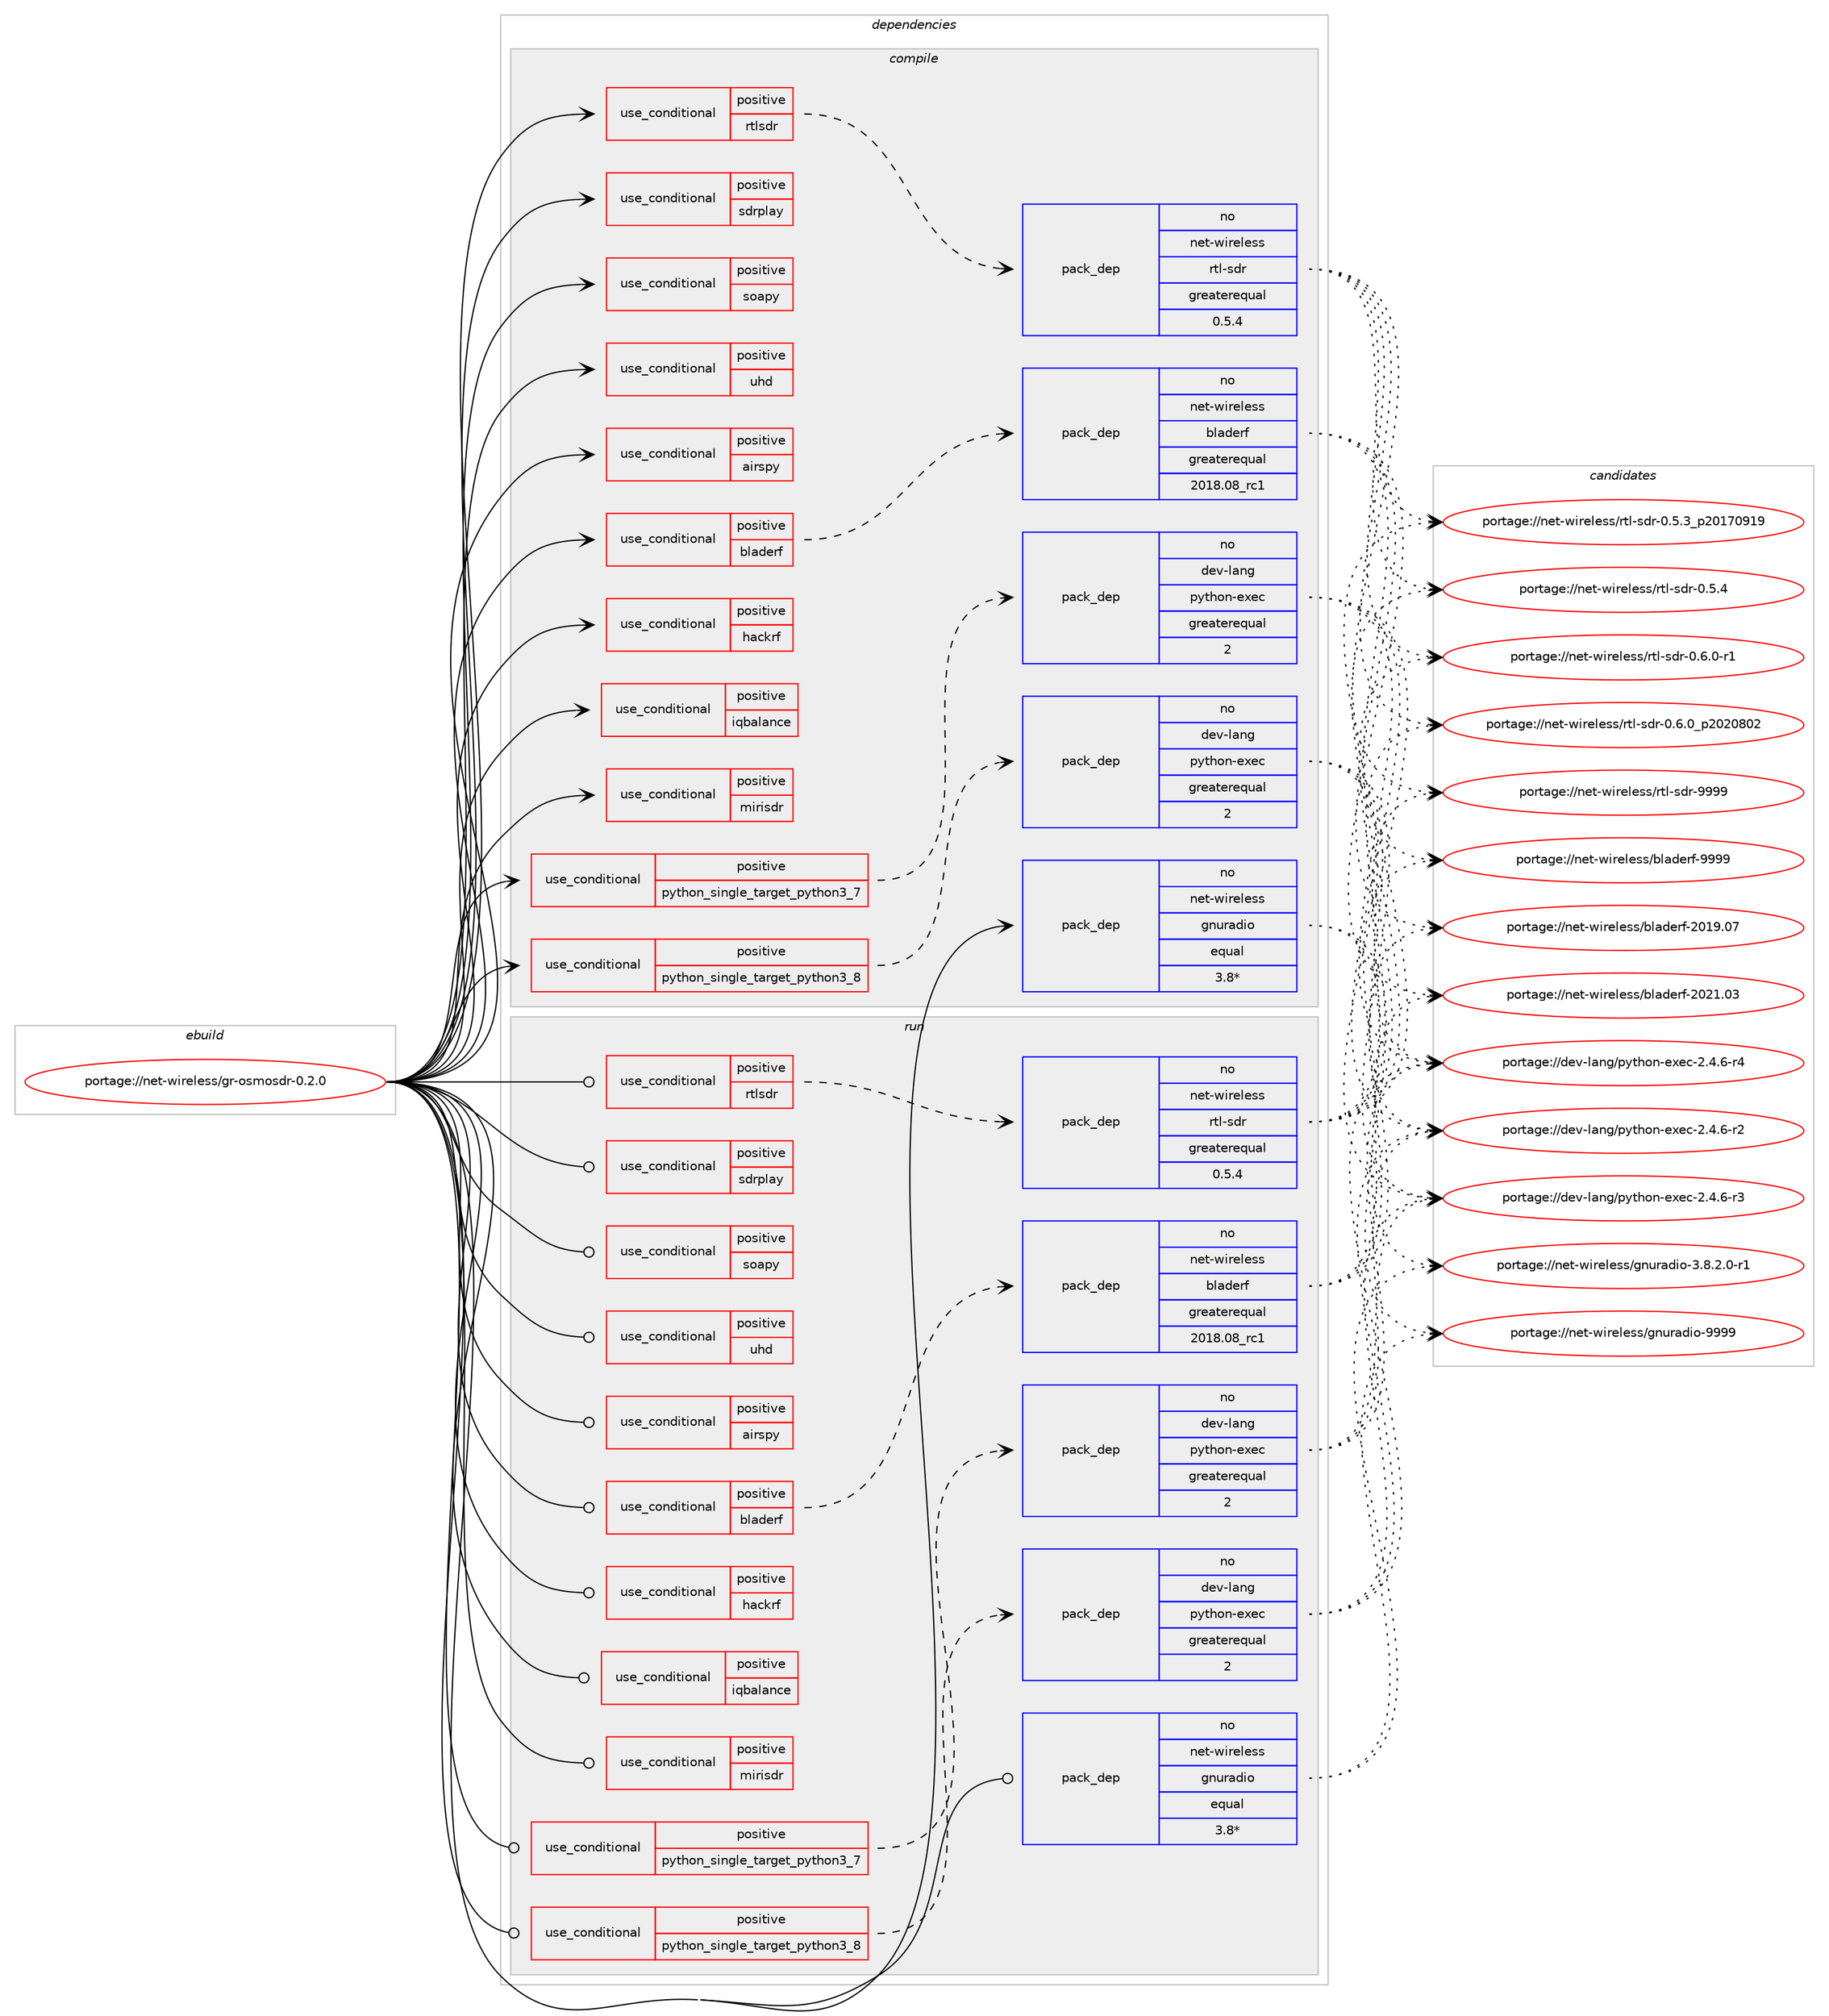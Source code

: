 digraph prolog {

# *************
# Graph options
# *************

newrank=true;
concentrate=true;
compound=true;
graph [rankdir=LR,fontname=Helvetica,fontsize=10,ranksep=1.5];#, ranksep=2.5, nodesep=0.2];
edge  [arrowhead=vee];
node  [fontname=Helvetica,fontsize=10];

# **********
# The ebuild
# **********

subgraph cluster_leftcol {
color=gray;
rank=same;
label=<<i>ebuild</i>>;
id [label="portage://net-wireless/gr-osmosdr-0.2.0", color=red, width=4, href="../net-wireless/gr-osmosdr-0.2.0.svg"];
}

# ****************
# The dependencies
# ****************

subgraph cluster_midcol {
color=gray;
label=<<i>dependencies</i>>;
subgraph cluster_compile {
fillcolor="#eeeeee";
style=filled;
label=<<i>compile</i>>;
subgraph cond1921 {
dependency2785 [label=<<TABLE BORDER="0" CELLBORDER="1" CELLSPACING="0" CELLPADDING="4"><TR><TD ROWSPAN="3" CELLPADDING="10">use_conditional</TD></TR><TR><TD>positive</TD></TR><TR><TD>airspy</TD></TR></TABLE>>, shape=none, color=red];
# *** BEGIN UNKNOWN DEPENDENCY TYPE (TODO) ***
# dependency2785 -> package_dependency(portage://net-wireless/gr-osmosdr-0.2.0,install,no,net-wireless,airspy,none,[,,],[],[])
# *** END UNKNOWN DEPENDENCY TYPE (TODO) ***

}
id:e -> dependency2785:w [weight=20,style="solid",arrowhead="vee"];
subgraph cond1922 {
dependency2786 [label=<<TABLE BORDER="0" CELLBORDER="1" CELLSPACING="0" CELLPADDING="4"><TR><TD ROWSPAN="3" CELLPADDING="10">use_conditional</TD></TR><TR><TD>positive</TD></TR><TR><TD>bladerf</TD></TR></TABLE>>, shape=none, color=red];
subgraph pack815 {
dependency2787 [label=<<TABLE BORDER="0" CELLBORDER="1" CELLSPACING="0" CELLPADDING="4" WIDTH="220"><TR><TD ROWSPAN="6" CELLPADDING="30">pack_dep</TD></TR><TR><TD WIDTH="110">no</TD></TR><TR><TD>net-wireless</TD></TR><TR><TD>bladerf</TD></TR><TR><TD>greaterequal</TD></TR><TR><TD>2018.08_rc1</TD></TR></TABLE>>, shape=none, color=blue];
}
dependency2786:e -> dependency2787:w [weight=20,style="dashed",arrowhead="vee"];
}
id:e -> dependency2786:w [weight=20,style="solid",arrowhead="vee"];
subgraph cond1923 {
dependency2788 [label=<<TABLE BORDER="0" CELLBORDER="1" CELLSPACING="0" CELLPADDING="4"><TR><TD ROWSPAN="3" CELLPADDING="10">use_conditional</TD></TR><TR><TD>positive</TD></TR><TR><TD>hackrf</TD></TR></TABLE>>, shape=none, color=red];
# *** BEGIN UNKNOWN DEPENDENCY TYPE (TODO) ***
# dependency2788 -> package_dependency(portage://net-wireless/gr-osmosdr-0.2.0,install,no,net-libs,libhackrf,none,[,,],any_same_slot,[])
# *** END UNKNOWN DEPENDENCY TYPE (TODO) ***

}
id:e -> dependency2788:w [weight=20,style="solid",arrowhead="vee"];
subgraph cond1924 {
dependency2789 [label=<<TABLE BORDER="0" CELLBORDER="1" CELLSPACING="0" CELLPADDING="4"><TR><TD ROWSPAN="3" CELLPADDING="10">use_conditional</TD></TR><TR><TD>positive</TD></TR><TR><TD>iqbalance</TD></TR></TABLE>>, shape=none, color=red];
# *** BEGIN UNKNOWN DEPENDENCY TYPE (TODO) ***
# dependency2789 -> package_dependency(portage://net-wireless/gr-osmosdr-0.2.0,install,no,net-wireless,gr-iqbal,none,[,,],any_same_slot,[use(optenable(python_single_target_python3_7),negative),use(optenable(python_single_target_python3_8),negative)])
# *** END UNKNOWN DEPENDENCY TYPE (TODO) ***

}
id:e -> dependency2789:w [weight=20,style="solid",arrowhead="vee"];
subgraph cond1925 {
dependency2790 [label=<<TABLE BORDER="0" CELLBORDER="1" CELLSPACING="0" CELLPADDING="4"><TR><TD ROWSPAN="3" CELLPADDING="10">use_conditional</TD></TR><TR><TD>positive</TD></TR><TR><TD>mirisdr</TD></TR></TABLE>>, shape=none, color=red];
# *** BEGIN UNKNOWN DEPENDENCY TYPE (TODO) ***
# dependency2790 -> package_dependency(portage://net-wireless/gr-osmosdr-0.2.0,install,no,net-libs,libmirisdr,none,[,,],any_same_slot,[])
# *** END UNKNOWN DEPENDENCY TYPE (TODO) ***

}
id:e -> dependency2790:w [weight=20,style="solid",arrowhead="vee"];
subgraph cond1926 {
dependency2791 [label=<<TABLE BORDER="0" CELLBORDER="1" CELLSPACING="0" CELLPADDING="4"><TR><TD ROWSPAN="3" CELLPADDING="10">use_conditional</TD></TR><TR><TD>positive</TD></TR><TR><TD>python_single_target_python3_7</TD></TR></TABLE>>, shape=none, color=red];
# *** BEGIN UNKNOWN DEPENDENCY TYPE (TODO) ***
# dependency2791 -> package_dependency(portage://net-wireless/gr-osmosdr-0.2.0,install,no,dev-lang,python,none,[,,],[slot(3.7)],[])
# *** END UNKNOWN DEPENDENCY TYPE (TODO) ***

subgraph pack816 {
dependency2792 [label=<<TABLE BORDER="0" CELLBORDER="1" CELLSPACING="0" CELLPADDING="4" WIDTH="220"><TR><TD ROWSPAN="6" CELLPADDING="30">pack_dep</TD></TR><TR><TD WIDTH="110">no</TD></TR><TR><TD>dev-lang</TD></TR><TR><TD>python-exec</TD></TR><TR><TD>greaterequal</TD></TR><TR><TD>2</TD></TR></TABLE>>, shape=none, color=blue];
}
dependency2791:e -> dependency2792:w [weight=20,style="dashed",arrowhead="vee"];
}
id:e -> dependency2791:w [weight=20,style="solid",arrowhead="vee"];
subgraph cond1927 {
dependency2793 [label=<<TABLE BORDER="0" CELLBORDER="1" CELLSPACING="0" CELLPADDING="4"><TR><TD ROWSPAN="3" CELLPADDING="10">use_conditional</TD></TR><TR><TD>positive</TD></TR><TR><TD>python_single_target_python3_8</TD></TR></TABLE>>, shape=none, color=red];
# *** BEGIN UNKNOWN DEPENDENCY TYPE (TODO) ***
# dependency2793 -> package_dependency(portage://net-wireless/gr-osmosdr-0.2.0,install,no,dev-lang,python,none,[,,],[slot(3.8)],[])
# *** END UNKNOWN DEPENDENCY TYPE (TODO) ***

subgraph pack817 {
dependency2794 [label=<<TABLE BORDER="0" CELLBORDER="1" CELLSPACING="0" CELLPADDING="4" WIDTH="220"><TR><TD ROWSPAN="6" CELLPADDING="30">pack_dep</TD></TR><TR><TD WIDTH="110">no</TD></TR><TR><TD>dev-lang</TD></TR><TR><TD>python-exec</TD></TR><TR><TD>greaterequal</TD></TR><TR><TD>2</TD></TR></TABLE>>, shape=none, color=blue];
}
dependency2793:e -> dependency2794:w [weight=20,style="dashed",arrowhead="vee"];
}
id:e -> dependency2793:w [weight=20,style="solid",arrowhead="vee"];
subgraph cond1928 {
dependency2795 [label=<<TABLE BORDER="0" CELLBORDER="1" CELLSPACING="0" CELLPADDING="4"><TR><TD ROWSPAN="3" CELLPADDING="10">use_conditional</TD></TR><TR><TD>positive</TD></TR><TR><TD>rtlsdr</TD></TR></TABLE>>, shape=none, color=red];
subgraph pack818 {
dependency2796 [label=<<TABLE BORDER="0" CELLBORDER="1" CELLSPACING="0" CELLPADDING="4" WIDTH="220"><TR><TD ROWSPAN="6" CELLPADDING="30">pack_dep</TD></TR><TR><TD WIDTH="110">no</TD></TR><TR><TD>net-wireless</TD></TR><TR><TD>rtl-sdr</TD></TR><TR><TD>greaterequal</TD></TR><TR><TD>0.5.4</TD></TR></TABLE>>, shape=none, color=blue];
}
dependency2795:e -> dependency2796:w [weight=20,style="dashed",arrowhead="vee"];
}
id:e -> dependency2795:w [weight=20,style="solid",arrowhead="vee"];
subgraph cond1929 {
dependency2797 [label=<<TABLE BORDER="0" CELLBORDER="1" CELLSPACING="0" CELLPADDING="4"><TR><TD ROWSPAN="3" CELLPADDING="10">use_conditional</TD></TR><TR><TD>positive</TD></TR><TR><TD>sdrplay</TD></TR></TABLE>>, shape=none, color=red];
# *** BEGIN UNKNOWN DEPENDENCY TYPE (TODO) ***
# dependency2797 -> package_dependency(portage://net-wireless/gr-osmosdr-0.2.0,install,no,net-wireless,sdrplay,none,[,,],[],[])
# *** END UNKNOWN DEPENDENCY TYPE (TODO) ***

}
id:e -> dependency2797:w [weight=20,style="solid",arrowhead="vee"];
subgraph cond1930 {
dependency2798 [label=<<TABLE BORDER="0" CELLBORDER="1" CELLSPACING="0" CELLPADDING="4"><TR><TD ROWSPAN="3" CELLPADDING="10">use_conditional</TD></TR><TR><TD>positive</TD></TR><TR><TD>soapy</TD></TR></TABLE>>, shape=none, color=red];
# *** BEGIN UNKNOWN DEPENDENCY TYPE (TODO) ***
# dependency2798 -> package_dependency(portage://net-wireless/gr-osmosdr-0.2.0,install,no,net-wireless,soapysdr,none,[,,],any_same_slot,[])
# *** END UNKNOWN DEPENDENCY TYPE (TODO) ***

}
id:e -> dependency2798:w [weight=20,style="solid",arrowhead="vee"];
subgraph cond1931 {
dependency2799 [label=<<TABLE BORDER="0" CELLBORDER="1" CELLSPACING="0" CELLPADDING="4"><TR><TD ROWSPAN="3" CELLPADDING="10">use_conditional</TD></TR><TR><TD>positive</TD></TR><TR><TD>uhd</TD></TR></TABLE>>, shape=none, color=red];
# *** BEGIN UNKNOWN DEPENDENCY TYPE (TODO) ***
# dependency2799 -> package_dependency(portage://net-wireless/gr-osmosdr-0.2.0,install,no,net-wireless,uhd,none,[,,],any_same_slot,[use(optenable(python_single_target_python3_7),negative),use(optenable(python_single_target_python3_8),negative)])
# *** END UNKNOWN DEPENDENCY TYPE (TODO) ***

}
id:e -> dependency2799:w [weight=20,style="solid",arrowhead="vee"];
# *** BEGIN UNKNOWN DEPENDENCY TYPE (TODO) ***
# id -> package_dependency(portage://net-wireless/gr-osmosdr-0.2.0,install,no,dev-libs,boost,none,[,,],any_same_slot,[])
# *** END UNKNOWN DEPENDENCY TYPE (TODO) ***

subgraph pack819 {
dependency2800 [label=<<TABLE BORDER="0" CELLBORDER="1" CELLSPACING="0" CELLPADDING="4" WIDTH="220"><TR><TD ROWSPAN="6" CELLPADDING="30">pack_dep</TD></TR><TR><TD WIDTH="110">no</TD></TR><TR><TD>net-wireless</TD></TR><TR><TD>gnuradio</TD></TR><TR><TD>equal</TD></TR><TR><TD>3.8*</TD></TR></TABLE>>, shape=none, color=blue];
}
id:e -> dependency2800:w [weight=20,style="solid",arrowhead="vee"];
# *** BEGIN UNKNOWN DEPENDENCY TYPE (TODO) ***
# id -> package_dependency(portage://net-wireless/gr-osmosdr-0.2.0,install,no,sci-libs,volk,none,[,,],[],[])
# *** END UNKNOWN DEPENDENCY TYPE (TODO) ***

}
subgraph cluster_compileandrun {
fillcolor="#eeeeee";
style=filled;
label=<<i>compile and run</i>>;
}
subgraph cluster_run {
fillcolor="#eeeeee";
style=filled;
label=<<i>run</i>>;
subgraph cond1932 {
dependency2801 [label=<<TABLE BORDER="0" CELLBORDER="1" CELLSPACING="0" CELLPADDING="4"><TR><TD ROWSPAN="3" CELLPADDING="10">use_conditional</TD></TR><TR><TD>positive</TD></TR><TR><TD>airspy</TD></TR></TABLE>>, shape=none, color=red];
# *** BEGIN UNKNOWN DEPENDENCY TYPE (TODO) ***
# dependency2801 -> package_dependency(portage://net-wireless/gr-osmosdr-0.2.0,run,no,net-wireless,airspy,none,[,,],[],[])
# *** END UNKNOWN DEPENDENCY TYPE (TODO) ***

}
id:e -> dependency2801:w [weight=20,style="solid",arrowhead="odot"];
subgraph cond1933 {
dependency2802 [label=<<TABLE BORDER="0" CELLBORDER="1" CELLSPACING="0" CELLPADDING="4"><TR><TD ROWSPAN="3" CELLPADDING="10">use_conditional</TD></TR><TR><TD>positive</TD></TR><TR><TD>bladerf</TD></TR></TABLE>>, shape=none, color=red];
subgraph pack820 {
dependency2803 [label=<<TABLE BORDER="0" CELLBORDER="1" CELLSPACING="0" CELLPADDING="4" WIDTH="220"><TR><TD ROWSPAN="6" CELLPADDING="30">pack_dep</TD></TR><TR><TD WIDTH="110">no</TD></TR><TR><TD>net-wireless</TD></TR><TR><TD>bladerf</TD></TR><TR><TD>greaterequal</TD></TR><TR><TD>2018.08_rc1</TD></TR></TABLE>>, shape=none, color=blue];
}
dependency2802:e -> dependency2803:w [weight=20,style="dashed",arrowhead="vee"];
}
id:e -> dependency2802:w [weight=20,style="solid",arrowhead="odot"];
subgraph cond1934 {
dependency2804 [label=<<TABLE BORDER="0" CELLBORDER="1" CELLSPACING="0" CELLPADDING="4"><TR><TD ROWSPAN="3" CELLPADDING="10">use_conditional</TD></TR><TR><TD>positive</TD></TR><TR><TD>hackrf</TD></TR></TABLE>>, shape=none, color=red];
# *** BEGIN UNKNOWN DEPENDENCY TYPE (TODO) ***
# dependency2804 -> package_dependency(portage://net-wireless/gr-osmosdr-0.2.0,run,no,net-libs,libhackrf,none,[,,],any_same_slot,[])
# *** END UNKNOWN DEPENDENCY TYPE (TODO) ***

}
id:e -> dependency2804:w [weight=20,style="solid",arrowhead="odot"];
subgraph cond1935 {
dependency2805 [label=<<TABLE BORDER="0" CELLBORDER="1" CELLSPACING="0" CELLPADDING="4"><TR><TD ROWSPAN="3" CELLPADDING="10">use_conditional</TD></TR><TR><TD>positive</TD></TR><TR><TD>iqbalance</TD></TR></TABLE>>, shape=none, color=red];
# *** BEGIN UNKNOWN DEPENDENCY TYPE (TODO) ***
# dependency2805 -> package_dependency(portage://net-wireless/gr-osmosdr-0.2.0,run,no,net-wireless,gr-iqbal,none,[,,],any_same_slot,[use(optenable(python_single_target_python3_7),negative),use(optenable(python_single_target_python3_8),negative)])
# *** END UNKNOWN DEPENDENCY TYPE (TODO) ***

}
id:e -> dependency2805:w [weight=20,style="solid",arrowhead="odot"];
subgraph cond1936 {
dependency2806 [label=<<TABLE BORDER="0" CELLBORDER="1" CELLSPACING="0" CELLPADDING="4"><TR><TD ROWSPAN="3" CELLPADDING="10">use_conditional</TD></TR><TR><TD>positive</TD></TR><TR><TD>mirisdr</TD></TR></TABLE>>, shape=none, color=red];
# *** BEGIN UNKNOWN DEPENDENCY TYPE (TODO) ***
# dependency2806 -> package_dependency(portage://net-wireless/gr-osmosdr-0.2.0,run,no,net-libs,libmirisdr,none,[,,],any_same_slot,[])
# *** END UNKNOWN DEPENDENCY TYPE (TODO) ***

}
id:e -> dependency2806:w [weight=20,style="solid",arrowhead="odot"];
subgraph cond1937 {
dependency2807 [label=<<TABLE BORDER="0" CELLBORDER="1" CELLSPACING="0" CELLPADDING="4"><TR><TD ROWSPAN="3" CELLPADDING="10">use_conditional</TD></TR><TR><TD>positive</TD></TR><TR><TD>python_single_target_python3_7</TD></TR></TABLE>>, shape=none, color=red];
# *** BEGIN UNKNOWN DEPENDENCY TYPE (TODO) ***
# dependency2807 -> package_dependency(portage://net-wireless/gr-osmosdr-0.2.0,run,no,dev-lang,python,none,[,,],[slot(3.7)],[])
# *** END UNKNOWN DEPENDENCY TYPE (TODO) ***

subgraph pack821 {
dependency2808 [label=<<TABLE BORDER="0" CELLBORDER="1" CELLSPACING="0" CELLPADDING="4" WIDTH="220"><TR><TD ROWSPAN="6" CELLPADDING="30">pack_dep</TD></TR><TR><TD WIDTH="110">no</TD></TR><TR><TD>dev-lang</TD></TR><TR><TD>python-exec</TD></TR><TR><TD>greaterequal</TD></TR><TR><TD>2</TD></TR></TABLE>>, shape=none, color=blue];
}
dependency2807:e -> dependency2808:w [weight=20,style="dashed",arrowhead="vee"];
}
id:e -> dependency2807:w [weight=20,style="solid",arrowhead="odot"];
subgraph cond1938 {
dependency2809 [label=<<TABLE BORDER="0" CELLBORDER="1" CELLSPACING="0" CELLPADDING="4"><TR><TD ROWSPAN="3" CELLPADDING="10">use_conditional</TD></TR><TR><TD>positive</TD></TR><TR><TD>python_single_target_python3_8</TD></TR></TABLE>>, shape=none, color=red];
# *** BEGIN UNKNOWN DEPENDENCY TYPE (TODO) ***
# dependency2809 -> package_dependency(portage://net-wireless/gr-osmosdr-0.2.0,run,no,dev-lang,python,none,[,,],[slot(3.8)],[])
# *** END UNKNOWN DEPENDENCY TYPE (TODO) ***

subgraph pack822 {
dependency2810 [label=<<TABLE BORDER="0" CELLBORDER="1" CELLSPACING="0" CELLPADDING="4" WIDTH="220"><TR><TD ROWSPAN="6" CELLPADDING="30">pack_dep</TD></TR><TR><TD WIDTH="110">no</TD></TR><TR><TD>dev-lang</TD></TR><TR><TD>python-exec</TD></TR><TR><TD>greaterequal</TD></TR><TR><TD>2</TD></TR></TABLE>>, shape=none, color=blue];
}
dependency2809:e -> dependency2810:w [weight=20,style="dashed",arrowhead="vee"];
}
id:e -> dependency2809:w [weight=20,style="solid",arrowhead="odot"];
subgraph cond1939 {
dependency2811 [label=<<TABLE BORDER="0" CELLBORDER="1" CELLSPACING="0" CELLPADDING="4"><TR><TD ROWSPAN="3" CELLPADDING="10">use_conditional</TD></TR><TR><TD>positive</TD></TR><TR><TD>rtlsdr</TD></TR></TABLE>>, shape=none, color=red];
subgraph pack823 {
dependency2812 [label=<<TABLE BORDER="0" CELLBORDER="1" CELLSPACING="0" CELLPADDING="4" WIDTH="220"><TR><TD ROWSPAN="6" CELLPADDING="30">pack_dep</TD></TR><TR><TD WIDTH="110">no</TD></TR><TR><TD>net-wireless</TD></TR><TR><TD>rtl-sdr</TD></TR><TR><TD>greaterequal</TD></TR><TR><TD>0.5.4</TD></TR></TABLE>>, shape=none, color=blue];
}
dependency2811:e -> dependency2812:w [weight=20,style="dashed",arrowhead="vee"];
}
id:e -> dependency2811:w [weight=20,style="solid",arrowhead="odot"];
subgraph cond1940 {
dependency2813 [label=<<TABLE BORDER="0" CELLBORDER="1" CELLSPACING="0" CELLPADDING="4"><TR><TD ROWSPAN="3" CELLPADDING="10">use_conditional</TD></TR><TR><TD>positive</TD></TR><TR><TD>sdrplay</TD></TR></TABLE>>, shape=none, color=red];
# *** BEGIN UNKNOWN DEPENDENCY TYPE (TODO) ***
# dependency2813 -> package_dependency(portage://net-wireless/gr-osmosdr-0.2.0,run,no,net-wireless,sdrplay,none,[,,],[],[])
# *** END UNKNOWN DEPENDENCY TYPE (TODO) ***

}
id:e -> dependency2813:w [weight=20,style="solid",arrowhead="odot"];
subgraph cond1941 {
dependency2814 [label=<<TABLE BORDER="0" CELLBORDER="1" CELLSPACING="0" CELLPADDING="4"><TR><TD ROWSPAN="3" CELLPADDING="10">use_conditional</TD></TR><TR><TD>positive</TD></TR><TR><TD>soapy</TD></TR></TABLE>>, shape=none, color=red];
# *** BEGIN UNKNOWN DEPENDENCY TYPE (TODO) ***
# dependency2814 -> package_dependency(portage://net-wireless/gr-osmosdr-0.2.0,run,no,net-wireless,soapysdr,none,[,,],any_same_slot,[])
# *** END UNKNOWN DEPENDENCY TYPE (TODO) ***

}
id:e -> dependency2814:w [weight=20,style="solid",arrowhead="odot"];
subgraph cond1942 {
dependency2815 [label=<<TABLE BORDER="0" CELLBORDER="1" CELLSPACING="0" CELLPADDING="4"><TR><TD ROWSPAN="3" CELLPADDING="10">use_conditional</TD></TR><TR><TD>positive</TD></TR><TR><TD>uhd</TD></TR></TABLE>>, shape=none, color=red];
# *** BEGIN UNKNOWN DEPENDENCY TYPE (TODO) ***
# dependency2815 -> package_dependency(portage://net-wireless/gr-osmosdr-0.2.0,run,no,net-wireless,uhd,none,[,,],any_same_slot,[use(optenable(python_single_target_python3_7),negative),use(optenable(python_single_target_python3_8),negative)])
# *** END UNKNOWN DEPENDENCY TYPE (TODO) ***

}
id:e -> dependency2815:w [weight=20,style="solid",arrowhead="odot"];
# *** BEGIN UNKNOWN DEPENDENCY TYPE (TODO) ***
# id -> package_dependency(portage://net-wireless/gr-osmosdr-0.2.0,run,no,dev-libs,boost,none,[,,],any_same_slot,[])
# *** END UNKNOWN DEPENDENCY TYPE (TODO) ***

subgraph pack824 {
dependency2816 [label=<<TABLE BORDER="0" CELLBORDER="1" CELLSPACING="0" CELLPADDING="4" WIDTH="220"><TR><TD ROWSPAN="6" CELLPADDING="30">pack_dep</TD></TR><TR><TD WIDTH="110">no</TD></TR><TR><TD>net-wireless</TD></TR><TR><TD>gnuradio</TD></TR><TR><TD>equal</TD></TR><TR><TD>3.8*</TD></TR></TABLE>>, shape=none, color=blue];
}
id:e -> dependency2816:w [weight=20,style="solid",arrowhead="odot"];
# *** BEGIN UNKNOWN DEPENDENCY TYPE (TODO) ***
# id -> package_dependency(portage://net-wireless/gr-osmosdr-0.2.0,run,no,sci-libs,volk,none,[,,],[],[])
# *** END UNKNOWN DEPENDENCY TYPE (TODO) ***

}
}

# **************
# The candidates
# **************

subgraph cluster_choices {
rank=same;
color=gray;
label=<<i>candidates</i>>;

subgraph choice815 {
color=black;
nodesep=1;
choice110101116451191051141011081011151154798108971001011141024550484957464855 [label="portage://net-wireless/bladerf-2019.07", color=red, width=4,href="../net-wireless/bladerf-2019.07.svg"];
choice110101116451191051141011081011151154798108971001011141024550485049464851 [label="portage://net-wireless/bladerf-2021.03", color=red, width=4,href="../net-wireless/bladerf-2021.03.svg"];
choice110101116451191051141011081011151154798108971001011141024557575757 [label="portage://net-wireless/bladerf-9999", color=red, width=4,href="../net-wireless/bladerf-9999.svg"];
dependency2787:e -> choice110101116451191051141011081011151154798108971001011141024550484957464855:w [style=dotted,weight="100"];
dependency2787:e -> choice110101116451191051141011081011151154798108971001011141024550485049464851:w [style=dotted,weight="100"];
dependency2787:e -> choice110101116451191051141011081011151154798108971001011141024557575757:w [style=dotted,weight="100"];
}
subgraph choice816 {
color=black;
nodesep=1;
choice10010111845108971101034711212111610411111045101120101994550465246544511450 [label="portage://dev-lang/python-exec-2.4.6-r2", color=red, width=4,href="../dev-lang/python-exec-2.4.6-r2.svg"];
choice10010111845108971101034711212111610411111045101120101994550465246544511451 [label="portage://dev-lang/python-exec-2.4.6-r3", color=red, width=4,href="../dev-lang/python-exec-2.4.6-r3.svg"];
choice10010111845108971101034711212111610411111045101120101994550465246544511452 [label="portage://dev-lang/python-exec-2.4.6-r4", color=red, width=4,href="../dev-lang/python-exec-2.4.6-r4.svg"];
dependency2792:e -> choice10010111845108971101034711212111610411111045101120101994550465246544511450:w [style=dotted,weight="100"];
dependency2792:e -> choice10010111845108971101034711212111610411111045101120101994550465246544511451:w [style=dotted,weight="100"];
dependency2792:e -> choice10010111845108971101034711212111610411111045101120101994550465246544511452:w [style=dotted,weight="100"];
}
subgraph choice817 {
color=black;
nodesep=1;
choice10010111845108971101034711212111610411111045101120101994550465246544511450 [label="portage://dev-lang/python-exec-2.4.6-r2", color=red, width=4,href="../dev-lang/python-exec-2.4.6-r2.svg"];
choice10010111845108971101034711212111610411111045101120101994550465246544511451 [label="portage://dev-lang/python-exec-2.4.6-r3", color=red, width=4,href="../dev-lang/python-exec-2.4.6-r3.svg"];
choice10010111845108971101034711212111610411111045101120101994550465246544511452 [label="portage://dev-lang/python-exec-2.4.6-r4", color=red, width=4,href="../dev-lang/python-exec-2.4.6-r4.svg"];
dependency2794:e -> choice10010111845108971101034711212111610411111045101120101994550465246544511450:w [style=dotted,weight="100"];
dependency2794:e -> choice10010111845108971101034711212111610411111045101120101994550465246544511451:w [style=dotted,weight="100"];
dependency2794:e -> choice10010111845108971101034711212111610411111045101120101994550465246544511452:w [style=dotted,weight="100"];
}
subgraph choice818 {
color=black;
nodesep=1;
choice110101116451191051141011081011151154711411610845115100114454846534651951125048495548574957 [label="portage://net-wireless/rtl-sdr-0.5.3_p20170919", color=red, width=4,href="../net-wireless/rtl-sdr-0.5.3_p20170919.svg"];
choice110101116451191051141011081011151154711411610845115100114454846534652 [label="portage://net-wireless/rtl-sdr-0.5.4", color=red, width=4,href="../net-wireless/rtl-sdr-0.5.4.svg"];
choice1101011164511910511410110810111511547114116108451151001144548465446484511449 [label="portage://net-wireless/rtl-sdr-0.6.0-r1", color=red, width=4,href="../net-wireless/rtl-sdr-0.6.0-r1.svg"];
choice1101011164511910511410110810111511547114116108451151001144548465446489511250485048564850 [label="portage://net-wireless/rtl-sdr-0.6.0_p2020802", color=red, width=4,href="../net-wireless/rtl-sdr-0.6.0_p2020802.svg"];
choice1101011164511910511410110810111511547114116108451151001144557575757 [label="portage://net-wireless/rtl-sdr-9999", color=red, width=4,href="../net-wireless/rtl-sdr-9999.svg"];
dependency2796:e -> choice110101116451191051141011081011151154711411610845115100114454846534651951125048495548574957:w [style=dotted,weight="100"];
dependency2796:e -> choice110101116451191051141011081011151154711411610845115100114454846534652:w [style=dotted,weight="100"];
dependency2796:e -> choice1101011164511910511410110810111511547114116108451151001144548465446484511449:w [style=dotted,weight="100"];
dependency2796:e -> choice1101011164511910511410110810111511547114116108451151001144548465446489511250485048564850:w [style=dotted,weight="100"];
dependency2796:e -> choice1101011164511910511410110810111511547114116108451151001144557575757:w [style=dotted,weight="100"];
}
subgraph choice819 {
color=black;
nodesep=1;
choice11010111645119105114101108101115115471031101171149710010511145514656465046484511449 [label="portage://net-wireless/gnuradio-3.8.2.0-r1", color=red, width=4,href="../net-wireless/gnuradio-3.8.2.0-r1.svg"];
choice1101011164511910511410110810111511547103110117114971001051114557575757 [label="portage://net-wireless/gnuradio-9999", color=red, width=4,href="../net-wireless/gnuradio-9999.svg"];
dependency2800:e -> choice11010111645119105114101108101115115471031101171149710010511145514656465046484511449:w [style=dotted,weight="100"];
dependency2800:e -> choice1101011164511910511410110810111511547103110117114971001051114557575757:w [style=dotted,weight="100"];
}
subgraph choice820 {
color=black;
nodesep=1;
choice110101116451191051141011081011151154798108971001011141024550484957464855 [label="portage://net-wireless/bladerf-2019.07", color=red, width=4,href="../net-wireless/bladerf-2019.07.svg"];
choice110101116451191051141011081011151154798108971001011141024550485049464851 [label="portage://net-wireless/bladerf-2021.03", color=red, width=4,href="../net-wireless/bladerf-2021.03.svg"];
choice110101116451191051141011081011151154798108971001011141024557575757 [label="portage://net-wireless/bladerf-9999", color=red, width=4,href="../net-wireless/bladerf-9999.svg"];
dependency2803:e -> choice110101116451191051141011081011151154798108971001011141024550484957464855:w [style=dotted,weight="100"];
dependency2803:e -> choice110101116451191051141011081011151154798108971001011141024550485049464851:w [style=dotted,weight="100"];
dependency2803:e -> choice110101116451191051141011081011151154798108971001011141024557575757:w [style=dotted,weight="100"];
}
subgraph choice821 {
color=black;
nodesep=1;
choice10010111845108971101034711212111610411111045101120101994550465246544511450 [label="portage://dev-lang/python-exec-2.4.6-r2", color=red, width=4,href="../dev-lang/python-exec-2.4.6-r2.svg"];
choice10010111845108971101034711212111610411111045101120101994550465246544511451 [label="portage://dev-lang/python-exec-2.4.6-r3", color=red, width=4,href="../dev-lang/python-exec-2.4.6-r3.svg"];
choice10010111845108971101034711212111610411111045101120101994550465246544511452 [label="portage://dev-lang/python-exec-2.4.6-r4", color=red, width=4,href="../dev-lang/python-exec-2.4.6-r4.svg"];
dependency2808:e -> choice10010111845108971101034711212111610411111045101120101994550465246544511450:w [style=dotted,weight="100"];
dependency2808:e -> choice10010111845108971101034711212111610411111045101120101994550465246544511451:w [style=dotted,weight="100"];
dependency2808:e -> choice10010111845108971101034711212111610411111045101120101994550465246544511452:w [style=dotted,weight="100"];
}
subgraph choice822 {
color=black;
nodesep=1;
choice10010111845108971101034711212111610411111045101120101994550465246544511450 [label="portage://dev-lang/python-exec-2.4.6-r2", color=red, width=4,href="../dev-lang/python-exec-2.4.6-r2.svg"];
choice10010111845108971101034711212111610411111045101120101994550465246544511451 [label="portage://dev-lang/python-exec-2.4.6-r3", color=red, width=4,href="../dev-lang/python-exec-2.4.6-r3.svg"];
choice10010111845108971101034711212111610411111045101120101994550465246544511452 [label="portage://dev-lang/python-exec-2.4.6-r4", color=red, width=4,href="../dev-lang/python-exec-2.4.6-r4.svg"];
dependency2810:e -> choice10010111845108971101034711212111610411111045101120101994550465246544511450:w [style=dotted,weight="100"];
dependency2810:e -> choice10010111845108971101034711212111610411111045101120101994550465246544511451:w [style=dotted,weight="100"];
dependency2810:e -> choice10010111845108971101034711212111610411111045101120101994550465246544511452:w [style=dotted,weight="100"];
}
subgraph choice823 {
color=black;
nodesep=1;
choice110101116451191051141011081011151154711411610845115100114454846534651951125048495548574957 [label="portage://net-wireless/rtl-sdr-0.5.3_p20170919", color=red, width=4,href="../net-wireless/rtl-sdr-0.5.3_p20170919.svg"];
choice110101116451191051141011081011151154711411610845115100114454846534652 [label="portage://net-wireless/rtl-sdr-0.5.4", color=red, width=4,href="../net-wireless/rtl-sdr-0.5.4.svg"];
choice1101011164511910511410110810111511547114116108451151001144548465446484511449 [label="portage://net-wireless/rtl-sdr-0.6.0-r1", color=red, width=4,href="../net-wireless/rtl-sdr-0.6.0-r1.svg"];
choice1101011164511910511410110810111511547114116108451151001144548465446489511250485048564850 [label="portage://net-wireless/rtl-sdr-0.6.0_p2020802", color=red, width=4,href="../net-wireless/rtl-sdr-0.6.0_p2020802.svg"];
choice1101011164511910511410110810111511547114116108451151001144557575757 [label="portage://net-wireless/rtl-sdr-9999", color=red, width=4,href="../net-wireless/rtl-sdr-9999.svg"];
dependency2812:e -> choice110101116451191051141011081011151154711411610845115100114454846534651951125048495548574957:w [style=dotted,weight="100"];
dependency2812:e -> choice110101116451191051141011081011151154711411610845115100114454846534652:w [style=dotted,weight="100"];
dependency2812:e -> choice1101011164511910511410110810111511547114116108451151001144548465446484511449:w [style=dotted,weight="100"];
dependency2812:e -> choice1101011164511910511410110810111511547114116108451151001144548465446489511250485048564850:w [style=dotted,weight="100"];
dependency2812:e -> choice1101011164511910511410110810111511547114116108451151001144557575757:w [style=dotted,weight="100"];
}
subgraph choice824 {
color=black;
nodesep=1;
choice11010111645119105114101108101115115471031101171149710010511145514656465046484511449 [label="portage://net-wireless/gnuradio-3.8.2.0-r1", color=red, width=4,href="../net-wireless/gnuradio-3.8.2.0-r1.svg"];
choice1101011164511910511410110810111511547103110117114971001051114557575757 [label="portage://net-wireless/gnuradio-9999", color=red, width=4,href="../net-wireless/gnuradio-9999.svg"];
dependency2816:e -> choice11010111645119105114101108101115115471031101171149710010511145514656465046484511449:w [style=dotted,weight="100"];
dependency2816:e -> choice1101011164511910511410110810111511547103110117114971001051114557575757:w [style=dotted,weight="100"];
}
}

}
